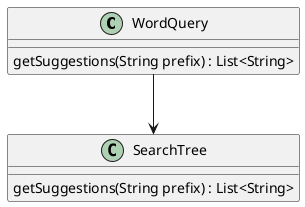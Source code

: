 @startuml

WordQuery --> SearchTree

class SearchTree {
getSuggestions(String prefix) : List<String>
}

class WordQuery {
getSuggestions(String prefix) : List<String>
}

@enduml